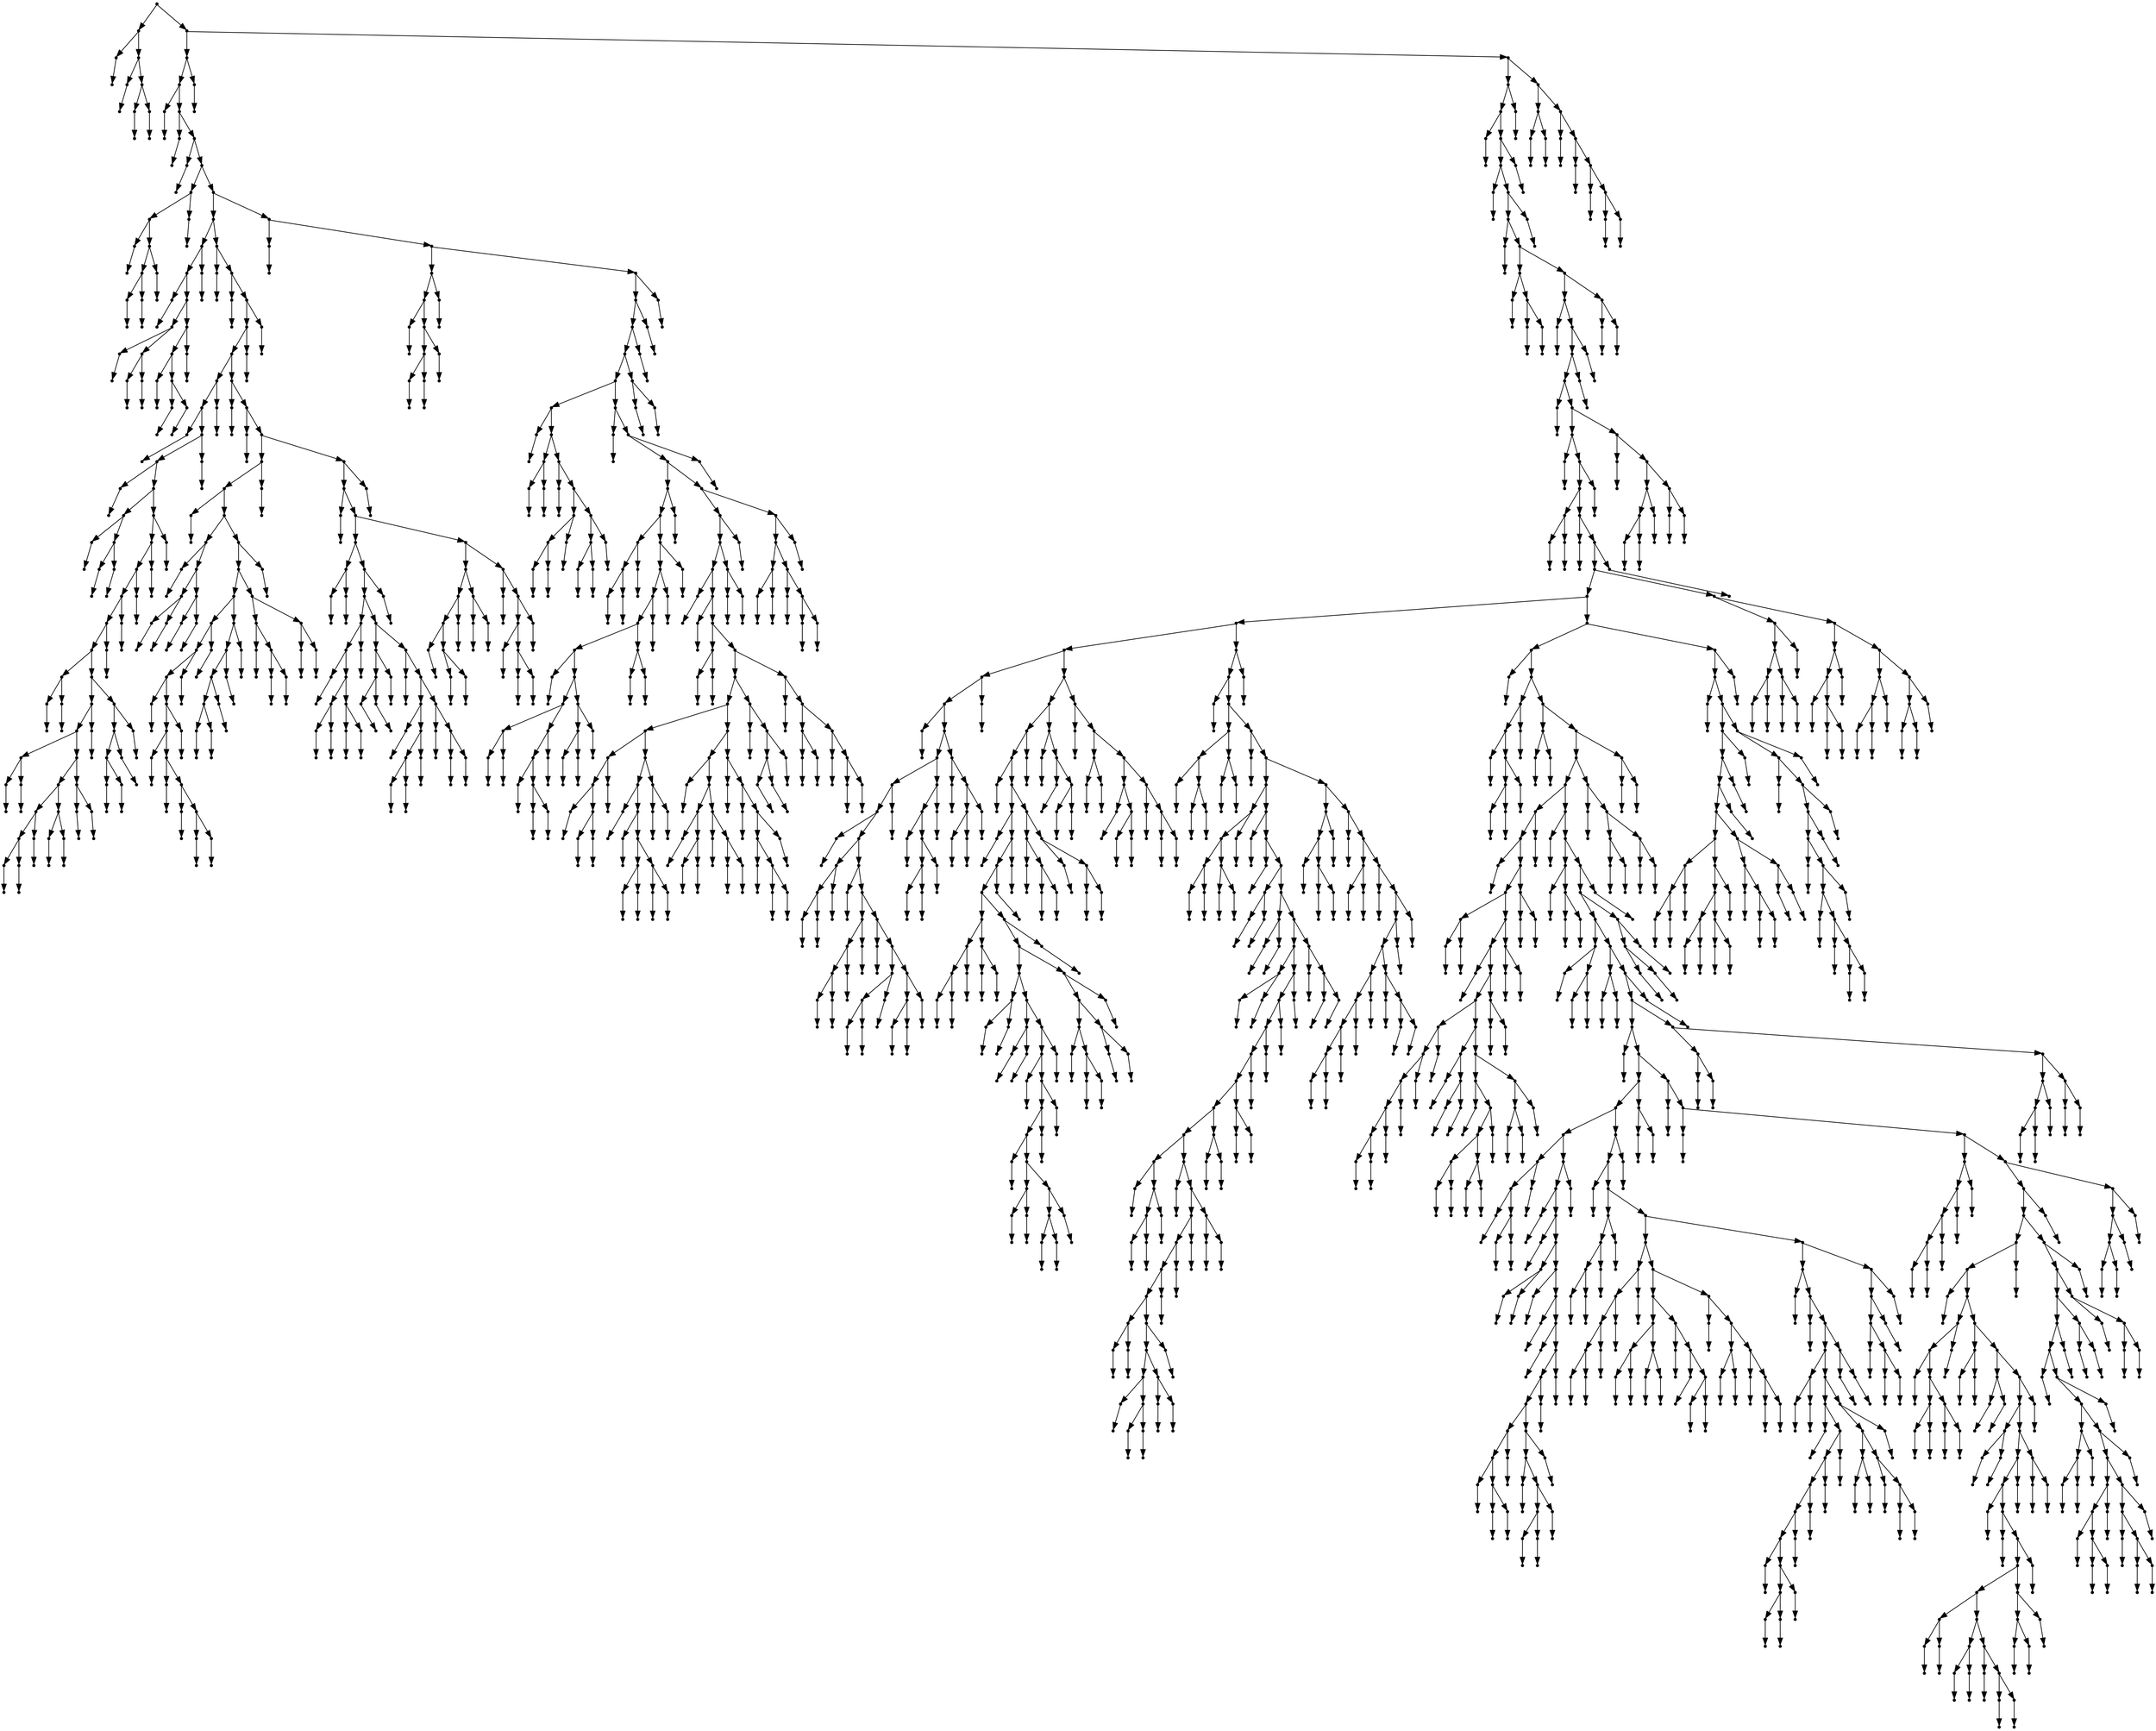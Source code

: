 digraph {
  1903 [shape=point];
  10 [shape=point];
  1 [shape=point];
  0 [shape=point];
  9 [shape=point];
  3 [shape=point];
  2 [shape=point];
  8 [shape=point];
  5 [shape=point];
  4 [shape=point];
  7 [shape=point];
  6 [shape=point];
  1902 [shape=point];
  615 [shape=point];
  612 [shape=point];
  12 [shape=point];
  11 [shape=point];
  611 [shape=point];
  14 [shape=point];
  13 [shape=point];
  610 [shape=point];
  16 [shape=point];
  15 [shape=point];
  609 [shape=point];
  30 [shape=point];
  27 [shape=point];
  18 [shape=point];
  17 [shape=point];
  26 [shape=point];
  23 [shape=point];
  20 [shape=point];
  19 [shape=point];
  22 [shape=point];
  21 [shape=point];
  25 [shape=point];
  24 [shape=point];
  29 [shape=point];
  28 [shape=point];
  608 [shape=point];
  338 [shape=point];
  56 [shape=point];
  53 [shape=point];
  32 [shape=point];
  31 [shape=point];
  52 [shape=point];
  40 [shape=point];
  34 [shape=point];
  33 [shape=point];
  39 [shape=point];
  36 [shape=point];
  35 [shape=point];
  38 [shape=point];
  37 [shape=point];
  51 [shape=point];
  48 [shape=point];
  42 [shape=point];
  41 [shape=point];
  47 [shape=point];
  44 [shape=point];
  43 [shape=point];
  46 [shape=point];
  45 [shape=point];
  50 [shape=point];
  49 [shape=point];
  55 [shape=point];
  54 [shape=point];
  337 [shape=point];
  58 [shape=point];
  57 [shape=point];
  336 [shape=point];
  60 [shape=point];
  59 [shape=point];
  335 [shape=point];
  332 [shape=point];
  329 [shape=point];
  143 [shape=point];
  140 [shape=point];
  62 [shape=point];
  61 [shape=point];
  139 [shape=point];
  136 [shape=point];
  64 [shape=point];
  63 [shape=point];
  135 [shape=point];
  72 [shape=point];
  66 [shape=point];
  65 [shape=point];
  71 [shape=point];
  68 [shape=point];
  67 [shape=point];
  70 [shape=point];
  69 [shape=point];
  134 [shape=point];
  131 [shape=point];
  128 [shape=point];
  125 [shape=point];
  122 [shape=point];
  119 [shape=point];
  77 [shape=point];
  74 [shape=point];
  73 [shape=point];
  76 [shape=point];
  75 [shape=point];
  118 [shape=point];
  106 [shape=point];
  103 [shape=point];
  82 [shape=point];
  79 [shape=point];
  78 [shape=point];
  81 [shape=point];
  80 [shape=point];
  102 [shape=point];
  96 [shape=point];
  90 [shape=point];
  87 [shape=point];
  84 [shape=point];
  83 [shape=point];
  86 [shape=point];
  85 [shape=point];
  89 [shape=point];
  88 [shape=point];
  95 [shape=point];
  92 [shape=point];
  91 [shape=point];
  94 [shape=point];
  93 [shape=point];
  101 [shape=point];
  98 [shape=point];
  97 [shape=point];
  100 [shape=point];
  99 [shape=point];
  105 [shape=point];
  104 [shape=point];
  117 [shape=point];
  114 [shape=point];
  111 [shape=point];
  108 [shape=point];
  107 [shape=point];
  110 [shape=point];
  109 [shape=point];
  113 [shape=point];
  112 [shape=point];
  116 [shape=point];
  115 [shape=point];
  121 [shape=point];
  120 [shape=point];
  124 [shape=point];
  123 [shape=point];
  127 [shape=point];
  126 [shape=point];
  130 [shape=point];
  129 [shape=point];
  133 [shape=point];
  132 [shape=point];
  138 [shape=point];
  137 [shape=point];
  142 [shape=point];
  141 [shape=point];
  328 [shape=point];
  145 [shape=point];
  144 [shape=point];
  327 [shape=point];
  147 [shape=point];
  146 [shape=point];
  326 [shape=point];
  227 [shape=point];
  224 [shape=point];
  149 [shape=point];
  148 [shape=point];
  223 [shape=point];
  163 [shape=point];
  151 [shape=point];
  150 [shape=point];
  162 [shape=point];
  156 [shape=point];
  153 [shape=point];
  152 [shape=point];
  155 [shape=point];
  154 [shape=point];
  161 [shape=point];
  158 [shape=point];
  157 [shape=point];
  160 [shape=point];
  159 [shape=point];
  222 [shape=point];
  219 [shape=point];
  204 [shape=point];
  189 [shape=point];
  186 [shape=point];
  183 [shape=point];
  165 [shape=point];
  164 [shape=point];
  182 [shape=point];
  179 [shape=point];
  167 [shape=point];
  166 [shape=point];
  178 [shape=point];
  169 [shape=point];
  168 [shape=point];
  177 [shape=point];
  171 [shape=point];
  170 [shape=point];
  176 [shape=point];
  173 [shape=point];
  172 [shape=point];
  175 [shape=point];
  174 [shape=point];
  181 [shape=point];
  180 [shape=point];
  185 [shape=point];
  184 [shape=point];
  188 [shape=point];
  187 [shape=point];
  203 [shape=point];
  200 [shape=point];
  197 [shape=point];
  194 [shape=point];
  191 [shape=point];
  190 [shape=point];
  193 [shape=point];
  192 [shape=point];
  196 [shape=point];
  195 [shape=point];
  199 [shape=point];
  198 [shape=point];
  202 [shape=point];
  201 [shape=point];
  218 [shape=point];
  212 [shape=point];
  206 [shape=point];
  205 [shape=point];
  211 [shape=point];
  208 [shape=point];
  207 [shape=point];
  210 [shape=point];
  209 [shape=point];
  217 [shape=point];
  214 [shape=point];
  213 [shape=point];
  216 [shape=point];
  215 [shape=point];
  221 [shape=point];
  220 [shape=point];
  226 [shape=point];
  225 [shape=point];
  325 [shape=point];
  322 [shape=point];
  229 [shape=point];
  228 [shape=point];
  321 [shape=point];
  288 [shape=point];
  234 [shape=point];
  231 [shape=point];
  230 [shape=point];
  233 [shape=point];
  232 [shape=point];
  287 [shape=point];
  284 [shape=point];
  251 [shape=point];
  248 [shape=point];
  236 [shape=point];
  235 [shape=point];
  247 [shape=point];
  241 [shape=point];
  238 [shape=point];
  237 [shape=point];
  240 [shape=point];
  239 [shape=point];
  246 [shape=point];
  243 [shape=point];
  242 [shape=point];
  245 [shape=point];
  244 [shape=point];
  250 [shape=point];
  249 [shape=point];
  283 [shape=point];
  259 [shape=point];
  256 [shape=point];
  253 [shape=point];
  252 [shape=point];
  255 [shape=point];
  254 [shape=point];
  258 [shape=point];
  257 [shape=point];
  282 [shape=point];
  261 [shape=point];
  260 [shape=point];
  281 [shape=point];
  272 [shape=point];
  263 [shape=point];
  262 [shape=point];
  271 [shape=point];
  268 [shape=point];
  265 [shape=point];
  264 [shape=point];
  267 [shape=point];
  266 [shape=point];
  270 [shape=point];
  269 [shape=point];
  280 [shape=point];
  274 [shape=point];
  273 [shape=point];
  279 [shape=point];
  276 [shape=point];
  275 [shape=point];
  278 [shape=point];
  277 [shape=point];
  286 [shape=point];
  285 [shape=point];
  320 [shape=point];
  305 [shape=point];
  299 [shape=point];
  296 [shape=point];
  290 [shape=point];
  289 [shape=point];
  295 [shape=point];
  292 [shape=point];
  291 [shape=point];
  294 [shape=point];
  293 [shape=point];
  298 [shape=point];
  297 [shape=point];
  304 [shape=point];
  301 [shape=point];
  300 [shape=point];
  303 [shape=point];
  302 [shape=point];
  319 [shape=point];
  307 [shape=point];
  306 [shape=point];
  318 [shape=point];
  315 [shape=point];
  309 [shape=point];
  308 [shape=point];
  314 [shape=point];
  311 [shape=point];
  310 [shape=point];
  313 [shape=point];
  312 [shape=point];
  317 [shape=point];
  316 [shape=point];
  324 [shape=point];
  323 [shape=point];
  331 [shape=point];
  330 [shape=point];
  334 [shape=point];
  333 [shape=point];
  607 [shape=point];
  340 [shape=point];
  339 [shape=point];
  606 [shape=point];
  354 [shape=point];
  351 [shape=point];
  342 [shape=point];
  341 [shape=point];
  350 [shape=point];
  347 [shape=point];
  344 [shape=point];
  343 [shape=point];
  346 [shape=point];
  345 [shape=point];
  349 [shape=point];
  348 [shape=point];
  353 [shape=point];
  352 [shape=point];
  605 [shape=point];
  602 [shape=point];
  599 [shape=point];
  596 [shape=point];
  590 [shape=point];
  383 [shape=point];
  356 [shape=point];
  355 [shape=point];
  382 [shape=point];
  361 [shape=point];
  358 [shape=point];
  357 [shape=point];
  360 [shape=point];
  359 [shape=point];
  381 [shape=point];
  363 [shape=point];
  362 [shape=point];
  380 [shape=point];
  371 [shape=point];
  368 [shape=point];
  365 [shape=point];
  364 [shape=point];
  367 [shape=point];
  366 [shape=point];
  370 [shape=point];
  369 [shape=point];
  379 [shape=point];
  376 [shape=point];
  373 [shape=point];
  372 [shape=point];
  375 [shape=point];
  374 [shape=point];
  378 [shape=point];
  377 [shape=point];
  589 [shape=point];
  385 [shape=point];
  384 [shape=point];
  588 [shape=point];
  585 [shape=point];
  441 [shape=point];
  438 [shape=point];
  393 [shape=point];
  390 [shape=point];
  387 [shape=point];
  386 [shape=point];
  389 [shape=point];
  388 [shape=point];
  392 [shape=point];
  391 [shape=point];
  437 [shape=point];
  434 [shape=point];
  431 [shape=point];
  428 [shape=point];
  422 [shape=point];
  395 [shape=point];
  394 [shape=point];
  421 [shape=point];
  412 [shape=point];
  400 [shape=point];
  397 [shape=point];
  396 [shape=point];
  399 [shape=point];
  398 [shape=point];
  411 [shape=point];
  408 [shape=point];
  402 [shape=point];
  401 [shape=point];
  407 [shape=point];
  404 [shape=point];
  403 [shape=point];
  406 [shape=point];
  405 [shape=point];
  410 [shape=point];
  409 [shape=point];
  420 [shape=point];
  417 [shape=point];
  414 [shape=point];
  413 [shape=point];
  416 [shape=point];
  415 [shape=point];
  419 [shape=point];
  418 [shape=point];
  427 [shape=point];
  424 [shape=point];
  423 [shape=point];
  426 [shape=point];
  425 [shape=point];
  430 [shape=point];
  429 [shape=point];
  433 [shape=point];
  432 [shape=point];
  436 [shape=point];
  435 [shape=point];
  440 [shape=point];
  439 [shape=point];
  584 [shape=point];
  566 [shape=point];
  563 [shape=point];
  557 [shape=point];
  443 [shape=point];
  442 [shape=point];
  556 [shape=point];
  445 [shape=point];
  444 [shape=point];
  555 [shape=point];
  450 [shape=point];
  447 [shape=point];
  446 [shape=point];
  449 [shape=point];
  448 [shape=point];
  554 [shape=point];
  536 [shape=point];
  524 [shape=point];
  485 [shape=point];
  461 [shape=point];
  458 [shape=point];
  452 [shape=point];
  451 [shape=point];
  457 [shape=point];
  454 [shape=point];
  453 [shape=point];
  456 [shape=point];
  455 [shape=point];
  460 [shape=point];
  459 [shape=point];
  484 [shape=point];
  478 [shape=point];
  463 [shape=point];
  462 [shape=point];
  477 [shape=point];
  465 [shape=point];
  464 [shape=point];
  476 [shape=point];
  470 [shape=point];
  467 [shape=point];
  466 [shape=point];
  469 [shape=point];
  468 [shape=point];
  475 [shape=point];
  472 [shape=point];
  471 [shape=point];
  474 [shape=point];
  473 [shape=point];
  483 [shape=point];
  480 [shape=point];
  479 [shape=point];
  482 [shape=point];
  481 [shape=point];
  523 [shape=point];
  505 [shape=point];
  487 [shape=point];
  486 [shape=point];
  504 [shape=point];
  495 [shape=point];
  489 [shape=point];
  488 [shape=point];
  494 [shape=point];
  491 [shape=point];
  490 [shape=point];
  493 [shape=point];
  492 [shape=point];
  503 [shape=point];
  497 [shape=point];
  496 [shape=point];
  502 [shape=point];
  499 [shape=point];
  498 [shape=point];
  501 [shape=point];
  500 [shape=point];
  522 [shape=point];
  507 [shape=point];
  506 [shape=point];
  521 [shape=point];
  509 [shape=point];
  508 [shape=point];
  520 [shape=point];
  517 [shape=point];
  511 [shape=point];
  510 [shape=point];
  516 [shape=point];
  513 [shape=point];
  512 [shape=point];
  515 [shape=point];
  514 [shape=point];
  519 [shape=point];
  518 [shape=point];
  535 [shape=point];
  526 [shape=point];
  525 [shape=point];
  534 [shape=point];
  531 [shape=point];
  528 [shape=point];
  527 [shape=point];
  530 [shape=point];
  529 [shape=point];
  533 [shape=point];
  532 [shape=point];
  553 [shape=point];
  538 [shape=point];
  537 [shape=point];
  552 [shape=point];
  543 [shape=point];
  540 [shape=point];
  539 [shape=point];
  542 [shape=point];
  541 [shape=point];
  551 [shape=point];
  545 [shape=point];
  544 [shape=point];
  550 [shape=point];
  547 [shape=point];
  546 [shape=point];
  549 [shape=point];
  548 [shape=point];
  562 [shape=point];
  559 [shape=point];
  558 [shape=point];
  561 [shape=point];
  560 [shape=point];
  565 [shape=point];
  564 [shape=point];
  583 [shape=point];
  580 [shape=point];
  571 [shape=point];
  568 [shape=point];
  567 [shape=point];
  570 [shape=point];
  569 [shape=point];
  579 [shape=point];
  573 [shape=point];
  572 [shape=point];
  578 [shape=point];
  575 [shape=point];
  574 [shape=point];
  577 [shape=point];
  576 [shape=point];
  582 [shape=point];
  581 [shape=point];
  587 [shape=point];
  586 [shape=point];
  595 [shape=point];
  592 [shape=point];
  591 [shape=point];
  594 [shape=point];
  593 [shape=point];
  598 [shape=point];
  597 [shape=point];
  601 [shape=point];
  600 [shape=point];
  604 [shape=point];
  603 [shape=point];
  614 [shape=point];
  613 [shape=point];
  1901 [shape=point];
  1880 [shape=point];
  1877 [shape=point];
  617 [shape=point];
  616 [shape=point];
  1876 [shape=point];
  1873 [shape=point];
  619 [shape=point];
  618 [shape=point];
  1872 [shape=point];
  1869 [shape=point];
  621 [shape=point];
  620 [shape=point];
  1868 [shape=point];
  629 [shape=point];
  623 [shape=point];
  622 [shape=point];
  628 [shape=point];
  625 [shape=point];
  624 [shape=point];
  627 [shape=point];
  626 [shape=point];
  1867 [shape=point];
  1861 [shape=point];
  631 [shape=point];
  630 [shape=point];
  1860 [shape=point];
  1857 [shape=point];
  1854 [shape=point];
  633 [shape=point];
  632 [shape=point];
  1853 [shape=point];
  1835 [shape=point];
  635 [shape=point];
  634 [shape=point];
  1834 [shape=point];
  1831 [shape=point];
  640 [shape=point];
  637 [shape=point];
  636 [shape=point];
  639 [shape=point];
  638 [shape=point];
  1830 [shape=point];
  642 [shape=point];
  641 [shape=point];
  1829 [shape=point];
  1826 [shape=point];
  1781 [shape=point];
  1079 [shape=point];
  875 [shape=point];
  725 [shape=point];
  722 [shape=point];
  644 [shape=point];
  643 [shape=point];
  721 [shape=point];
  709 [shape=point];
  694 [shape=point];
  691 [shape=point];
  646 [shape=point];
  645 [shape=point];
  690 [shape=point];
  654 [shape=point];
  651 [shape=point];
  648 [shape=point];
  647 [shape=point];
  650 [shape=point];
  649 [shape=point];
  653 [shape=point];
  652 [shape=point];
  689 [shape=point];
  656 [shape=point];
  655 [shape=point];
  688 [shape=point];
  667 [shape=point];
  664 [shape=point];
  661 [shape=point];
  658 [shape=point];
  657 [shape=point];
  660 [shape=point];
  659 [shape=point];
  663 [shape=point];
  662 [shape=point];
  666 [shape=point];
  665 [shape=point];
  687 [shape=point];
  669 [shape=point];
  668 [shape=point];
  686 [shape=point];
  677 [shape=point];
  674 [shape=point];
  671 [shape=point];
  670 [shape=point];
  673 [shape=point];
  672 [shape=point];
  676 [shape=point];
  675 [shape=point];
  685 [shape=point];
  682 [shape=point];
  679 [shape=point];
  678 [shape=point];
  681 [shape=point];
  680 [shape=point];
  684 [shape=point];
  683 [shape=point];
  693 [shape=point];
  692 [shape=point];
  708 [shape=point];
  705 [shape=point];
  696 [shape=point];
  695 [shape=point];
  704 [shape=point];
  701 [shape=point];
  698 [shape=point];
  697 [shape=point];
  700 [shape=point];
  699 [shape=point];
  703 [shape=point];
  702 [shape=point];
  707 [shape=point];
  706 [shape=point];
  720 [shape=point];
  711 [shape=point];
  710 [shape=point];
  719 [shape=point];
  716 [shape=point];
  713 [shape=point];
  712 [shape=point];
  715 [shape=point];
  714 [shape=point];
  718 [shape=point];
  717 [shape=point];
  724 [shape=point];
  723 [shape=point];
  874 [shape=point];
  847 [shape=point];
  835 [shape=point];
  832 [shape=point];
  727 [shape=point];
  726 [shape=point];
  831 [shape=point];
  813 [shape=point];
  729 [shape=point];
  728 [shape=point];
  812 [shape=point];
  809 [shape=point];
  806 [shape=point];
  743 [shape=point];
  737 [shape=point];
  734 [shape=point];
  731 [shape=point];
  730 [shape=point];
  733 [shape=point];
  732 [shape=point];
  736 [shape=point];
  735 [shape=point];
  742 [shape=point];
  739 [shape=point];
  738 [shape=point];
  741 [shape=point];
  740 [shape=point];
  805 [shape=point];
  802 [shape=point];
  784 [shape=point];
  748 [shape=point];
  745 [shape=point];
  744 [shape=point];
  747 [shape=point];
  746 [shape=point];
  783 [shape=point];
  753 [shape=point];
  750 [shape=point];
  749 [shape=point];
  752 [shape=point];
  751 [shape=point];
  782 [shape=point];
  779 [shape=point];
  755 [shape=point];
  754 [shape=point];
  778 [shape=point];
  775 [shape=point];
  772 [shape=point];
  757 [shape=point];
  756 [shape=point];
  771 [shape=point];
  762 [shape=point];
  759 [shape=point];
  758 [shape=point];
  761 [shape=point];
  760 [shape=point];
  770 [shape=point];
  767 [shape=point];
  764 [shape=point];
  763 [shape=point];
  766 [shape=point];
  765 [shape=point];
  769 [shape=point];
  768 [shape=point];
  774 [shape=point];
  773 [shape=point];
  777 [shape=point];
  776 [shape=point];
  781 [shape=point];
  780 [shape=point];
  801 [shape=point];
  798 [shape=point];
  792 [shape=point];
  786 [shape=point];
  785 [shape=point];
  791 [shape=point];
  788 [shape=point];
  787 [shape=point];
  790 [shape=point];
  789 [shape=point];
  797 [shape=point];
  794 [shape=point];
  793 [shape=point];
  796 [shape=point];
  795 [shape=point];
  800 [shape=point];
  799 [shape=point];
  804 [shape=point];
  803 [shape=point];
  808 [shape=point];
  807 [shape=point];
  811 [shape=point];
  810 [shape=point];
  830 [shape=point];
  821 [shape=point];
  815 [shape=point];
  814 [shape=point];
  820 [shape=point];
  817 [shape=point];
  816 [shape=point];
  819 [shape=point];
  818 [shape=point];
  829 [shape=point];
  823 [shape=point];
  822 [shape=point];
  828 [shape=point];
  825 [shape=point];
  824 [shape=point];
  827 [shape=point];
  826 [shape=point];
  834 [shape=point];
  833 [shape=point];
  846 [shape=point];
  837 [shape=point];
  836 [shape=point];
  845 [shape=point];
  839 [shape=point];
  838 [shape=point];
  844 [shape=point];
  841 [shape=point];
  840 [shape=point];
  843 [shape=point];
  842 [shape=point];
  873 [shape=point];
  849 [shape=point];
  848 [shape=point];
  872 [shape=point];
  854 [shape=point];
  851 [shape=point];
  850 [shape=point];
  853 [shape=point];
  852 [shape=point];
  871 [shape=point];
  862 [shape=point];
  856 [shape=point];
  855 [shape=point];
  861 [shape=point];
  858 [shape=point];
  857 [shape=point];
  860 [shape=point];
  859 [shape=point];
  870 [shape=point];
  864 [shape=point];
  863 [shape=point];
  869 [shape=point];
  866 [shape=point];
  865 [shape=point];
  868 [shape=point];
  867 [shape=point];
  1078 [shape=point];
  1075 [shape=point];
  877 [shape=point];
  876 [shape=point];
  1074 [shape=point];
  891 [shape=point];
  885 [shape=point];
  879 [shape=point];
  878 [shape=point];
  884 [shape=point];
  881 [shape=point];
  880 [shape=point];
  883 [shape=point];
  882 [shape=point];
  890 [shape=point];
  887 [shape=point];
  886 [shape=point];
  889 [shape=point];
  888 [shape=point];
  1073 [shape=point];
  893 [shape=point];
  892 [shape=point];
  1072 [shape=point];
  1018 [shape=point];
  907 [shape=point];
  904 [shape=point];
  898 [shape=point];
  895 [shape=point];
  894 [shape=point];
  897 [shape=point];
  896 [shape=point];
  903 [shape=point];
  900 [shape=point];
  899 [shape=point];
  902 [shape=point];
  901 [shape=point];
  906 [shape=point];
  905 [shape=point];
  1017 [shape=point];
  909 [shape=point];
  908 [shape=point];
  1016 [shape=point];
  911 [shape=point];
  910 [shape=point];
  1015 [shape=point];
  916 [shape=point];
  913 [shape=point];
  912 [shape=point];
  915 [shape=point];
  914 [shape=point];
  1014 [shape=point];
  921 [shape=point];
  918 [shape=point];
  917 [shape=point];
  920 [shape=point];
  919 [shape=point];
  1013 [shape=point];
  1004 [shape=point];
  926 [shape=point];
  923 [shape=point];
  922 [shape=point];
  925 [shape=point];
  924 [shape=point];
  1003 [shape=point];
  1000 [shape=point];
  997 [shape=point];
  994 [shape=point];
  991 [shape=point];
  985 [shape=point];
  979 [shape=point];
  937 [shape=point];
  928 [shape=point];
  927 [shape=point];
  936 [shape=point];
  933 [shape=point];
  930 [shape=point];
  929 [shape=point];
  932 [shape=point];
  931 [shape=point];
  935 [shape=point];
  934 [shape=point];
  978 [shape=point];
  939 [shape=point];
  938 [shape=point];
  977 [shape=point];
  971 [shape=point];
  968 [shape=point];
  965 [shape=point];
  962 [shape=point];
  944 [shape=point];
  941 [shape=point];
  940 [shape=point];
  943 [shape=point];
  942 [shape=point];
  961 [shape=point];
  958 [shape=point];
  952 [shape=point];
  946 [shape=point];
  945 [shape=point];
  951 [shape=point];
  948 [shape=point];
  947 [shape=point];
  950 [shape=point];
  949 [shape=point];
  957 [shape=point];
  954 [shape=point];
  953 [shape=point];
  956 [shape=point];
  955 [shape=point];
  960 [shape=point];
  959 [shape=point];
  964 [shape=point];
  963 [shape=point];
  967 [shape=point];
  966 [shape=point];
  970 [shape=point];
  969 [shape=point];
  976 [shape=point];
  973 [shape=point];
  972 [shape=point];
  975 [shape=point];
  974 [shape=point];
  984 [shape=point];
  981 [shape=point];
  980 [shape=point];
  983 [shape=point];
  982 [shape=point];
  990 [shape=point];
  987 [shape=point];
  986 [shape=point];
  989 [shape=point];
  988 [shape=point];
  993 [shape=point];
  992 [shape=point];
  996 [shape=point];
  995 [shape=point];
  999 [shape=point];
  998 [shape=point];
  1002 [shape=point];
  1001 [shape=point];
  1012 [shape=point];
  1006 [shape=point];
  1005 [shape=point];
  1011 [shape=point];
  1008 [shape=point];
  1007 [shape=point];
  1010 [shape=point];
  1009 [shape=point];
  1071 [shape=point];
  1029 [shape=point];
  1026 [shape=point];
  1020 [shape=point];
  1019 [shape=point];
  1025 [shape=point];
  1022 [shape=point];
  1021 [shape=point];
  1024 [shape=point];
  1023 [shape=point];
  1028 [shape=point];
  1027 [shape=point];
  1070 [shape=point];
  1031 [shape=point];
  1030 [shape=point];
  1069 [shape=point];
  1036 [shape=point];
  1033 [shape=point];
  1032 [shape=point];
  1035 [shape=point];
  1034 [shape=point];
  1068 [shape=point];
  1038 [shape=point];
  1037 [shape=point];
  1067 [shape=point];
  1064 [shape=point];
  1061 [shape=point];
  1052 [shape=point];
  1049 [shape=point];
  1046 [shape=point];
  1043 [shape=point];
  1040 [shape=point];
  1039 [shape=point];
  1042 [shape=point];
  1041 [shape=point];
  1045 [shape=point];
  1044 [shape=point];
  1048 [shape=point];
  1047 [shape=point];
  1051 [shape=point];
  1050 [shape=point];
  1060 [shape=point];
  1054 [shape=point];
  1053 [shape=point];
  1059 [shape=point];
  1056 [shape=point];
  1055 [shape=point];
  1058 [shape=point];
  1057 [shape=point];
  1063 [shape=point];
  1062 [shape=point];
  1066 [shape=point];
  1065 [shape=point];
  1077 [shape=point];
  1076 [shape=point];
  1780 [shape=point];
  1696 [shape=point];
  1081 [shape=point];
  1080 [shape=point];
  1695 [shape=point];
  1095 [shape=point];
  1092 [shape=point];
  1083 [shape=point];
  1082 [shape=point];
  1091 [shape=point];
  1088 [shape=point];
  1085 [shape=point];
  1084 [shape=point];
  1087 [shape=point];
  1086 [shape=point];
  1090 [shape=point];
  1089 [shape=point];
  1094 [shape=point];
  1093 [shape=point];
  1694 [shape=point];
  1100 [shape=point];
  1097 [shape=point];
  1096 [shape=point];
  1099 [shape=point];
  1098 [shape=point];
  1693 [shape=point];
  1687 [shape=point];
  1672 [shape=point];
  1186 [shape=point];
  1183 [shape=point];
  1102 [shape=point];
  1101 [shape=point];
  1182 [shape=point];
  1176 [shape=point];
  1107 [shape=point];
  1104 [shape=point];
  1103 [shape=point];
  1106 [shape=point];
  1105 [shape=point];
  1175 [shape=point];
  1169 [shape=point];
  1109 [shape=point];
  1108 [shape=point];
  1168 [shape=point];
  1162 [shape=point];
  1126 [shape=point];
  1123 [shape=point];
  1120 [shape=point];
  1117 [shape=point];
  1114 [shape=point];
  1111 [shape=point];
  1110 [shape=point];
  1113 [shape=point];
  1112 [shape=point];
  1116 [shape=point];
  1115 [shape=point];
  1119 [shape=point];
  1118 [shape=point];
  1122 [shape=point];
  1121 [shape=point];
  1125 [shape=point];
  1124 [shape=point];
  1161 [shape=point];
  1134 [shape=point];
  1128 [shape=point];
  1127 [shape=point];
  1133 [shape=point];
  1130 [shape=point];
  1129 [shape=point];
  1132 [shape=point];
  1131 [shape=point];
  1160 [shape=point];
  1151 [shape=point];
  1136 [shape=point];
  1135 [shape=point];
  1150 [shape=point];
  1147 [shape=point];
  1141 [shape=point];
  1138 [shape=point];
  1137 [shape=point];
  1140 [shape=point];
  1139 [shape=point];
  1146 [shape=point];
  1143 [shape=point];
  1142 [shape=point];
  1145 [shape=point];
  1144 [shape=point];
  1149 [shape=point];
  1148 [shape=point];
  1159 [shape=point];
  1156 [shape=point];
  1153 [shape=point];
  1152 [shape=point];
  1155 [shape=point];
  1154 [shape=point];
  1158 [shape=point];
  1157 [shape=point];
  1167 [shape=point];
  1164 [shape=point];
  1163 [shape=point];
  1166 [shape=point];
  1165 [shape=point];
  1174 [shape=point];
  1171 [shape=point];
  1170 [shape=point];
  1173 [shape=point];
  1172 [shape=point];
  1181 [shape=point];
  1178 [shape=point];
  1177 [shape=point];
  1180 [shape=point];
  1179 [shape=point];
  1185 [shape=point];
  1184 [shape=point];
  1671 [shape=point];
  1188 [shape=point];
  1187 [shape=point];
  1670 [shape=point];
  1196 [shape=point];
  1190 [shape=point];
  1189 [shape=point];
  1195 [shape=point];
  1192 [shape=point];
  1191 [shape=point];
  1194 [shape=point];
  1193 [shape=point];
  1669 [shape=point];
  1666 [shape=point];
  1657 [shape=point];
  1204 [shape=point];
  1198 [shape=point];
  1197 [shape=point];
  1203 [shape=point];
  1200 [shape=point];
  1199 [shape=point];
  1202 [shape=point];
  1201 [shape=point];
  1656 [shape=point];
  1209 [shape=point];
  1206 [shape=point];
  1205 [shape=point];
  1208 [shape=point];
  1207 [shape=point];
  1655 [shape=point];
  1652 [shape=point];
  1631 [shape=point];
  1211 [shape=point];
  1210 [shape=point];
  1630 [shape=point];
  1438 [shape=point];
  1432 [shape=point];
  1279 [shape=point];
  1222 [shape=point];
  1219 [shape=point];
  1213 [shape=point];
  1212 [shape=point];
  1218 [shape=point];
  1215 [shape=point];
  1214 [shape=point];
  1217 [shape=point];
  1216 [shape=point];
  1221 [shape=point];
  1220 [shape=point];
  1278 [shape=point];
  1275 [shape=point];
  1224 [shape=point];
  1223 [shape=point];
  1274 [shape=point];
  1226 [shape=point];
  1225 [shape=point];
  1273 [shape=point];
  1231 [shape=point];
  1228 [shape=point];
  1227 [shape=point];
  1230 [shape=point];
  1229 [shape=point];
  1272 [shape=point];
  1233 [shape=point];
  1232 [shape=point];
  1271 [shape=point];
  1235 [shape=point];
  1234 [shape=point];
  1270 [shape=point];
  1237 [shape=point];
  1236 [shape=point];
  1269 [shape=point];
  1266 [shape=point];
  1263 [shape=point];
  1248 [shape=point];
  1245 [shape=point];
  1239 [shape=point];
  1238 [shape=point];
  1244 [shape=point];
  1241 [shape=point];
  1240 [shape=point];
  1243 [shape=point];
  1242 [shape=point];
  1247 [shape=point];
  1246 [shape=point];
  1262 [shape=point];
  1259 [shape=point];
  1250 [shape=point];
  1249 [shape=point];
  1258 [shape=point];
  1255 [shape=point];
  1252 [shape=point];
  1251 [shape=point];
  1254 [shape=point];
  1253 [shape=point];
  1257 [shape=point];
  1256 [shape=point];
  1261 [shape=point];
  1260 [shape=point];
  1265 [shape=point];
  1264 [shape=point];
  1268 [shape=point];
  1267 [shape=point];
  1277 [shape=point];
  1276 [shape=point];
  1431 [shape=point];
  1428 [shape=point];
  1281 [shape=point];
  1280 [shape=point];
  1427 [shape=point];
  1292 [shape=point];
  1289 [shape=point];
  1286 [shape=point];
  1283 [shape=point];
  1282 [shape=point];
  1285 [shape=point];
  1284 [shape=point];
  1288 [shape=point];
  1287 [shape=point];
  1291 [shape=point];
  1290 [shape=point];
  1426 [shape=point];
  1348 [shape=point];
  1306 [shape=point];
  1303 [shape=point];
  1300 [shape=point];
  1297 [shape=point];
  1294 [shape=point];
  1293 [shape=point];
  1296 [shape=point];
  1295 [shape=point];
  1299 [shape=point];
  1298 [shape=point];
  1302 [shape=point];
  1301 [shape=point];
  1305 [shape=point];
  1304 [shape=point];
  1347 [shape=point];
  1329 [shape=point];
  1317 [shape=point];
  1311 [shape=point];
  1308 [shape=point];
  1307 [shape=point];
  1310 [shape=point];
  1309 [shape=point];
  1316 [shape=point];
  1313 [shape=point];
  1312 [shape=point];
  1315 [shape=point];
  1314 [shape=point];
  1328 [shape=point];
  1319 [shape=point];
  1318 [shape=point];
  1327 [shape=point];
  1321 [shape=point];
  1320 [shape=point];
  1326 [shape=point];
  1323 [shape=point];
  1322 [shape=point];
  1325 [shape=point];
  1324 [shape=point];
  1346 [shape=point];
  1331 [shape=point];
  1330 [shape=point];
  1345 [shape=point];
  1336 [shape=point];
  1333 [shape=point];
  1332 [shape=point];
  1335 [shape=point];
  1334 [shape=point];
  1344 [shape=point];
  1338 [shape=point];
  1337 [shape=point];
  1343 [shape=point];
  1340 [shape=point];
  1339 [shape=point];
  1342 [shape=point];
  1341 [shape=point];
  1425 [shape=point];
  1410 [shape=point];
  1350 [shape=point];
  1349 [shape=point];
  1409 [shape=point];
  1352 [shape=point];
  1351 [shape=point];
  1408 [shape=point];
  1402 [shape=point];
  1357 [shape=point];
  1354 [shape=point];
  1353 [shape=point];
  1356 [shape=point];
  1355 [shape=point];
  1401 [shape=point];
  1383 [shape=point];
  1359 [shape=point];
  1358 [shape=point];
  1382 [shape=point];
  1379 [shape=point];
  1376 [shape=point];
  1373 [shape=point];
  1370 [shape=point];
  1361 [shape=point];
  1360 [shape=point];
  1369 [shape=point];
  1366 [shape=point];
  1363 [shape=point];
  1362 [shape=point];
  1365 [shape=point];
  1364 [shape=point];
  1368 [shape=point];
  1367 [shape=point];
  1372 [shape=point];
  1371 [shape=point];
  1375 [shape=point];
  1374 [shape=point];
  1378 [shape=point];
  1377 [shape=point];
  1381 [shape=point];
  1380 [shape=point];
  1400 [shape=point];
  1397 [shape=point];
  1388 [shape=point];
  1385 [shape=point];
  1384 [shape=point];
  1387 [shape=point];
  1386 [shape=point];
  1396 [shape=point];
  1390 [shape=point];
  1389 [shape=point];
  1395 [shape=point];
  1392 [shape=point];
  1391 [shape=point];
  1394 [shape=point];
  1393 [shape=point];
  1399 [shape=point];
  1398 [shape=point];
  1407 [shape=point];
  1404 [shape=point];
  1403 [shape=point];
  1406 [shape=point];
  1405 [shape=point];
  1424 [shape=point];
  1421 [shape=point];
  1418 [shape=point];
  1412 [shape=point];
  1411 [shape=point];
  1417 [shape=point];
  1414 [shape=point];
  1413 [shape=point];
  1416 [shape=point];
  1415 [shape=point];
  1420 [shape=point];
  1419 [shape=point];
  1423 [shape=point];
  1422 [shape=point];
  1430 [shape=point];
  1429 [shape=point];
  1437 [shape=point];
  1434 [shape=point];
  1433 [shape=point];
  1436 [shape=point];
  1435 [shape=point];
  1629 [shape=point];
  1440 [shape=point];
  1439 [shape=point];
  1628 [shape=point];
  1442 [shape=point];
  1441 [shape=point];
  1627 [shape=point];
  1456 [shape=point];
  1453 [shape=point];
  1450 [shape=point];
  1447 [shape=point];
  1444 [shape=point];
  1443 [shape=point];
  1446 [shape=point];
  1445 [shape=point];
  1449 [shape=point];
  1448 [shape=point];
  1452 [shape=point];
  1451 [shape=point];
  1455 [shape=point];
  1454 [shape=point];
  1626 [shape=point];
  1614 [shape=point];
  1611 [shape=point];
  1548 [shape=point];
  1545 [shape=point];
  1458 [shape=point];
  1457 [shape=point];
  1544 [shape=point];
  1475 [shape=point];
  1472 [shape=point];
  1460 [shape=point];
  1459 [shape=point];
  1471 [shape=point];
  1465 [shape=point];
  1462 [shape=point];
  1461 [shape=point];
  1464 [shape=point];
  1463 [shape=point];
  1470 [shape=point];
  1467 [shape=point];
  1466 [shape=point];
  1469 [shape=point];
  1468 [shape=point];
  1474 [shape=point];
  1473 [shape=point];
  1543 [shape=point];
  1480 [shape=point];
  1477 [shape=point];
  1476 [shape=point];
  1479 [shape=point];
  1478 [shape=point];
  1542 [shape=point];
  1485 [shape=point];
  1482 [shape=point];
  1481 [shape=point];
  1484 [shape=point];
  1483 [shape=point];
  1541 [shape=point];
  1538 [shape=point];
  1490 [shape=point];
  1487 [shape=point];
  1486 [shape=point];
  1489 [shape=point];
  1488 [shape=point];
  1537 [shape=point];
  1531 [shape=point];
  1528 [shape=point];
  1492 [shape=point];
  1491 [shape=point];
  1527 [shape=point];
  1494 [shape=point];
  1493 [shape=point];
  1526 [shape=point];
  1523 [shape=point];
  1514 [shape=point];
  1499 [shape=point];
  1496 [shape=point];
  1495 [shape=point];
  1498 [shape=point];
  1497 [shape=point];
  1513 [shape=point];
  1504 [shape=point];
  1501 [shape=point];
  1500 [shape=point];
  1503 [shape=point];
  1502 [shape=point];
  1512 [shape=point];
  1506 [shape=point];
  1505 [shape=point];
  1511 [shape=point];
  1508 [shape=point];
  1507 [shape=point];
  1510 [shape=point];
  1509 [shape=point];
  1522 [shape=point];
  1519 [shape=point];
  1516 [shape=point];
  1515 [shape=point];
  1518 [shape=point];
  1517 [shape=point];
  1521 [shape=point];
  1520 [shape=point];
  1525 [shape=point];
  1524 [shape=point];
  1530 [shape=point];
  1529 [shape=point];
  1536 [shape=point];
  1533 [shape=point];
  1532 [shape=point];
  1535 [shape=point];
  1534 [shape=point];
  1540 [shape=point];
  1539 [shape=point];
  1547 [shape=point];
  1546 [shape=point];
  1610 [shape=point];
  1607 [shape=point];
  1598 [shape=point];
  1592 [shape=point];
  1589 [shape=point];
  1550 [shape=point];
  1549 [shape=point];
  1588 [shape=point];
  1585 [shape=point];
  1558 [shape=point];
  1555 [shape=point];
  1552 [shape=point];
  1551 [shape=point];
  1554 [shape=point];
  1553 [shape=point];
  1557 [shape=point];
  1556 [shape=point];
  1584 [shape=point];
  1581 [shape=point];
  1569 [shape=point];
  1566 [shape=point];
  1560 [shape=point];
  1559 [shape=point];
  1565 [shape=point];
  1562 [shape=point];
  1561 [shape=point];
  1564 [shape=point];
  1563 [shape=point];
  1568 [shape=point];
  1567 [shape=point];
  1580 [shape=point];
  1577 [shape=point];
  1571 [shape=point];
  1570 [shape=point];
  1576 [shape=point];
  1573 [shape=point];
  1572 [shape=point];
  1575 [shape=point];
  1574 [shape=point];
  1579 [shape=point];
  1578 [shape=point];
  1583 [shape=point];
  1582 [shape=point];
  1587 [shape=point];
  1586 [shape=point];
  1591 [shape=point];
  1590 [shape=point];
  1597 [shape=point];
  1594 [shape=point];
  1593 [shape=point];
  1596 [shape=point];
  1595 [shape=point];
  1606 [shape=point];
  1600 [shape=point];
  1599 [shape=point];
  1605 [shape=point];
  1602 [shape=point];
  1601 [shape=point];
  1604 [shape=point];
  1603 [shape=point];
  1609 [shape=point];
  1608 [shape=point];
  1613 [shape=point];
  1612 [shape=point];
  1625 [shape=point];
  1622 [shape=point];
  1619 [shape=point];
  1616 [shape=point];
  1615 [shape=point];
  1618 [shape=point];
  1617 [shape=point];
  1621 [shape=point];
  1620 [shape=point];
  1624 [shape=point];
  1623 [shape=point];
  1651 [shape=point];
  1636 [shape=point];
  1633 [shape=point];
  1632 [shape=point];
  1635 [shape=point];
  1634 [shape=point];
  1650 [shape=point];
  1644 [shape=point];
  1641 [shape=point];
  1638 [shape=point];
  1637 [shape=point];
  1640 [shape=point];
  1639 [shape=point];
  1643 [shape=point];
  1642 [shape=point];
  1649 [shape=point];
  1646 [shape=point];
  1645 [shape=point];
  1648 [shape=point];
  1647 [shape=point];
  1654 [shape=point];
  1653 [shape=point];
  1665 [shape=point];
  1662 [shape=point];
  1659 [shape=point];
  1658 [shape=point];
  1661 [shape=point];
  1660 [shape=point];
  1664 [shape=point];
  1663 [shape=point];
  1668 [shape=point];
  1667 [shape=point];
  1686 [shape=point];
  1674 [shape=point];
  1673 [shape=point];
  1685 [shape=point];
  1679 [shape=point];
  1676 [shape=point];
  1675 [shape=point];
  1678 [shape=point];
  1677 [shape=point];
  1684 [shape=point];
  1681 [shape=point];
  1680 [shape=point];
  1683 [shape=point];
  1682 [shape=point];
  1692 [shape=point];
  1689 [shape=point];
  1688 [shape=point];
  1691 [shape=point];
  1690 [shape=point];
  1779 [shape=point];
  1776 [shape=point];
  1698 [shape=point];
  1697 [shape=point];
  1775 [shape=point];
  1745 [shape=point];
  1742 [shape=point];
  1739 [shape=point];
  1736 [shape=point];
  1721 [shape=point];
  1706 [shape=point];
  1703 [shape=point];
  1700 [shape=point];
  1699 [shape=point];
  1702 [shape=point];
  1701 [shape=point];
  1705 [shape=point];
  1704 [shape=point];
  1720 [shape=point];
  1717 [shape=point];
  1711 [shape=point];
  1708 [shape=point];
  1707 [shape=point];
  1710 [shape=point];
  1709 [shape=point];
  1716 [shape=point];
  1713 [shape=point];
  1712 [shape=point];
  1715 [shape=point];
  1714 [shape=point];
  1719 [shape=point];
  1718 [shape=point];
  1735 [shape=point];
  1729 [shape=point];
  1723 [shape=point];
  1722 [shape=point];
  1728 [shape=point];
  1725 [shape=point];
  1724 [shape=point];
  1727 [shape=point];
  1726 [shape=point];
  1734 [shape=point];
  1731 [shape=point];
  1730 [shape=point];
  1733 [shape=point];
  1732 [shape=point];
  1738 [shape=point];
  1737 [shape=point];
  1741 [shape=point];
  1740 [shape=point];
  1744 [shape=point];
  1743 [shape=point];
  1774 [shape=point];
  1771 [shape=point];
  1747 [shape=point];
  1746 [shape=point];
  1770 [shape=point];
  1767 [shape=point];
  1764 [shape=point];
  1749 [shape=point];
  1748 [shape=point];
  1763 [shape=point];
  1760 [shape=point];
  1751 [shape=point];
  1750 [shape=point];
  1759 [shape=point];
  1753 [shape=point];
  1752 [shape=point];
  1758 [shape=point];
  1755 [shape=point];
  1754 [shape=point];
  1757 [shape=point];
  1756 [shape=point];
  1762 [shape=point];
  1761 [shape=point];
  1766 [shape=point];
  1765 [shape=point];
  1769 [shape=point];
  1768 [shape=point];
  1773 [shape=point];
  1772 [shape=point];
  1778 [shape=point];
  1777 [shape=point];
  1825 [shape=point];
  1795 [shape=point];
  1792 [shape=point];
  1786 [shape=point];
  1783 [shape=point];
  1782 [shape=point];
  1785 [shape=point];
  1784 [shape=point];
  1791 [shape=point];
  1788 [shape=point];
  1787 [shape=point];
  1790 [shape=point];
  1789 [shape=point];
  1794 [shape=point];
  1793 [shape=point];
  1824 [shape=point];
  1806 [shape=point];
  1803 [shape=point];
  1797 [shape=point];
  1796 [shape=point];
  1802 [shape=point];
  1799 [shape=point];
  1798 [shape=point];
  1801 [shape=point];
  1800 [shape=point];
  1805 [shape=point];
  1804 [shape=point];
  1823 [shape=point];
  1814 [shape=point];
  1811 [shape=point];
  1808 [shape=point];
  1807 [shape=point];
  1810 [shape=point];
  1809 [shape=point];
  1813 [shape=point];
  1812 [shape=point];
  1822 [shape=point];
  1819 [shape=point];
  1816 [shape=point];
  1815 [shape=point];
  1818 [shape=point];
  1817 [shape=point];
  1821 [shape=point];
  1820 [shape=point];
  1828 [shape=point];
  1827 [shape=point];
  1833 [shape=point];
  1832 [shape=point];
  1852 [shape=point];
  1837 [shape=point];
  1836 [shape=point];
  1851 [shape=point];
  1845 [shape=point];
  1842 [shape=point];
  1839 [shape=point];
  1838 [shape=point];
  1841 [shape=point];
  1840 [shape=point];
  1844 [shape=point];
  1843 [shape=point];
  1850 [shape=point];
  1847 [shape=point];
  1846 [shape=point];
  1849 [shape=point];
  1848 [shape=point];
  1856 [shape=point];
  1855 [shape=point];
  1859 [shape=point];
  1858 [shape=point];
  1866 [shape=point];
  1863 [shape=point];
  1862 [shape=point];
  1865 [shape=point];
  1864 [shape=point];
  1871 [shape=point];
  1870 [shape=point];
  1875 [shape=point];
  1874 [shape=point];
  1879 [shape=point];
  1878 [shape=point];
  1900 [shape=point];
  1885 [shape=point];
  1882 [shape=point];
  1881 [shape=point];
  1884 [shape=point];
  1883 [shape=point];
  1899 [shape=point];
  1887 [shape=point];
  1886 [shape=point];
  1898 [shape=point];
  1889 [shape=point];
  1888 [shape=point];
  1897 [shape=point];
  1891 [shape=point];
  1890 [shape=point];
  1896 [shape=point];
  1893 [shape=point];
  1892 [shape=point];
  1895 [shape=point];
  1894 [shape=point];
1903 -> 10;
10 -> 1;
1 -> 0;
10 -> 9;
9 -> 3;
3 -> 2;
9 -> 8;
8 -> 5;
5 -> 4;
8 -> 7;
7 -> 6;
1903 -> 1902;
1902 -> 615;
615 -> 612;
612 -> 12;
12 -> 11;
612 -> 611;
611 -> 14;
14 -> 13;
611 -> 610;
610 -> 16;
16 -> 15;
610 -> 609;
609 -> 30;
30 -> 27;
27 -> 18;
18 -> 17;
27 -> 26;
26 -> 23;
23 -> 20;
20 -> 19;
23 -> 22;
22 -> 21;
26 -> 25;
25 -> 24;
30 -> 29;
29 -> 28;
609 -> 608;
608 -> 338;
338 -> 56;
56 -> 53;
53 -> 32;
32 -> 31;
53 -> 52;
52 -> 40;
40 -> 34;
34 -> 33;
40 -> 39;
39 -> 36;
36 -> 35;
39 -> 38;
38 -> 37;
52 -> 51;
51 -> 48;
48 -> 42;
42 -> 41;
48 -> 47;
47 -> 44;
44 -> 43;
47 -> 46;
46 -> 45;
51 -> 50;
50 -> 49;
56 -> 55;
55 -> 54;
338 -> 337;
337 -> 58;
58 -> 57;
337 -> 336;
336 -> 60;
60 -> 59;
336 -> 335;
335 -> 332;
332 -> 329;
329 -> 143;
143 -> 140;
140 -> 62;
62 -> 61;
140 -> 139;
139 -> 136;
136 -> 64;
64 -> 63;
136 -> 135;
135 -> 72;
72 -> 66;
66 -> 65;
72 -> 71;
71 -> 68;
68 -> 67;
71 -> 70;
70 -> 69;
135 -> 134;
134 -> 131;
131 -> 128;
128 -> 125;
125 -> 122;
122 -> 119;
119 -> 77;
77 -> 74;
74 -> 73;
77 -> 76;
76 -> 75;
119 -> 118;
118 -> 106;
106 -> 103;
103 -> 82;
82 -> 79;
79 -> 78;
82 -> 81;
81 -> 80;
103 -> 102;
102 -> 96;
96 -> 90;
90 -> 87;
87 -> 84;
84 -> 83;
87 -> 86;
86 -> 85;
90 -> 89;
89 -> 88;
96 -> 95;
95 -> 92;
92 -> 91;
95 -> 94;
94 -> 93;
102 -> 101;
101 -> 98;
98 -> 97;
101 -> 100;
100 -> 99;
106 -> 105;
105 -> 104;
118 -> 117;
117 -> 114;
114 -> 111;
111 -> 108;
108 -> 107;
111 -> 110;
110 -> 109;
114 -> 113;
113 -> 112;
117 -> 116;
116 -> 115;
122 -> 121;
121 -> 120;
125 -> 124;
124 -> 123;
128 -> 127;
127 -> 126;
131 -> 130;
130 -> 129;
134 -> 133;
133 -> 132;
139 -> 138;
138 -> 137;
143 -> 142;
142 -> 141;
329 -> 328;
328 -> 145;
145 -> 144;
328 -> 327;
327 -> 147;
147 -> 146;
327 -> 326;
326 -> 227;
227 -> 224;
224 -> 149;
149 -> 148;
224 -> 223;
223 -> 163;
163 -> 151;
151 -> 150;
163 -> 162;
162 -> 156;
156 -> 153;
153 -> 152;
156 -> 155;
155 -> 154;
162 -> 161;
161 -> 158;
158 -> 157;
161 -> 160;
160 -> 159;
223 -> 222;
222 -> 219;
219 -> 204;
204 -> 189;
189 -> 186;
186 -> 183;
183 -> 165;
165 -> 164;
183 -> 182;
182 -> 179;
179 -> 167;
167 -> 166;
179 -> 178;
178 -> 169;
169 -> 168;
178 -> 177;
177 -> 171;
171 -> 170;
177 -> 176;
176 -> 173;
173 -> 172;
176 -> 175;
175 -> 174;
182 -> 181;
181 -> 180;
186 -> 185;
185 -> 184;
189 -> 188;
188 -> 187;
204 -> 203;
203 -> 200;
200 -> 197;
197 -> 194;
194 -> 191;
191 -> 190;
194 -> 193;
193 -> 192;
197 -> 196;
196 -> 195;
200 -> 199;
199 -> 198;
203 -> 202;
202 -> 201;
219 -> 218;
218 -> 212;
212 -> 206;
206 -> 205;
212 -> 211;
211 -> 208;
208 -> 207;
211 -> 210;
210 -> 209;
218 -> 217;
217 -> 214;
214 -> 213;
217 -> 216;
216 -> 215;
222 -> 221;
221 -> 220;
227 -> 226;
226 -> 225;
326 -> 325;
325 -> 322;
322 -> 229;
229 -> 228;
322 -> 321;
321 -> 288;
288 -> 234;
234 -> 231;
231 -> 230;
234 -> 233;
233 -> 232;
288 -> 287;
287 -> 284;
284 -> 251;
251 -> 248;
248 -> 236;
236 -> 235;
248 -> 247;
247 -> 241;
241 -> 238;
238 -> 237;
241 -> 240;
240 -> 239;
247 -> 246;
246 -> 243;
243 -> 242;
246 -> 245;
245 -> 244;
251 -> 250;
250 -> 249;
284 -> 283;
283 -> 259;
259 -> 256;
256 -> 253;
253 -> 252;
256 -> 255;
255 -> 254;
259 -> 258;
258 -> 257;
283 -> 282;
282 -> 261;
261 -> 260;
282 -> 281;
281 -> 272;
272 -> 263;
263 -> 262;
272 -> 271;
271 -> 268;
268 -> 265;
265 -> 264;
268 -> 267;
267 -> 266;
271 -> 270;
270 -> 269;
281 -> 280;
280 -> 274;
274 -> 273;
280 -> 279;
279 -> 276;
276 -> 275;
279 -> 278;
278 -> 277;
287 -> 286;
286 -> 285;
321 -> 320;
320 -> 305;
305 -> 299;
299 -> 296;
296 -> 290;
290 -> 289;
296 -> 295;
295 -> 292;
292 -> 291;
295 -> 294;
294 -> 293;
299 -> 298;
298 -> 297;
305 -> 304;
304 -> 301;
301 -> 300;
304 -> 303;
303 -> 302;
320 -> 319;
319 -> 307;
307 -> 306;
319 -> 318;
318 -> 315;
315 -> 309;
309 -> 308;
315 -> 314;
314 -> 311;
311 -> 310;
314 -> 313;
313 -> 312;
318 -> 317;
317 -> 316;
325 -> 324;
324 -> 323;
332 -> 331;
331 -> 330;
335 -> 334;
334 -> 333;
608 -> 607;
607 -> 340;
340 -> 339;
607 -> 606;
606 -> 354;
354 -> 351;
351 -> 342;
342 -> 341;
351 -> 350;
350 -> 347;
347 -> 344;
344 -> 343;
347 -> 346;
346 -> 345;
350 -> 349;
349 -> 348;
354 -> 353;
353 -> 352;
606 -> 605;
605 -> 602;
602 -> 599;
599 -> 596;
596 -> 590;
590 -> 383;
383 -> 356;
356 -> 355;
383 -> 382;
382 -> 361;
361 -> 358;
358 -> 357;
361 -> 360;
360 -> 359;
382 -> 381;
381 -> 363;
363 -> 362;
381 -> 380;
380 -> 371;
371 -> 368;
368 -> 365;
365 -> 364;
368 -> 367;
367 -> 366;
371 -> 370;
370 -> 369;
380 -> 379;
379 -> 376;
376 -> 373;
373 -> 372;
376 -> 375;
375 -> 374;
379 -> 378;
378 -> 377;
590 -> 589;
589 -> 385;
385 -> 384;
589 -> 588;
588 -> 585;
585 -> 441;
441 -> 438;
438 -> 393;
393 -> 390;
390 -> 387;
387 -> 386;
390 -> 389;
389 -> 388;
393 -> 392;
392 -> 391;
438 -> 437;
437 -> 434;
434 -> 431;
431 -> 428;
428 -> 422;
422 -> 395;
395 -> 394;
422 -> 421;
421 -> 412;
412 -> 400;
400 -> 397;
397 -> 396;
400 -> 399;
399 -> 398;
412 -> 411;
411 -> 408;
408 -> 402;
402 -> 401;
408 -> 407;
407 -> 404;
404 -> 403;
407 -> 406;
406 -> 405;
411 -> 410;
410 -> 409;
421 -> 420;
420 -> 417;
417 -> 414;
414 -> 413;
417 -> 416;
416 -> 415;
420 -> 419;
419 -> 418;
428 -> 427;
427 -> 424;
424 -> 423;
427 -> 426;
426 -> 425;
431 -> 430;
430 -> 429;
434 -> 433;
433 -> 432;
437 -> 436;
436 -> 435;
441 -> 440;
440 -> 439;
585 -> 584;
584 -> 566;
566 -> 563;
563 -> 557;
557 -> 443;
443 -> 442;
557 -> 556;
556 -> 445;
445 -> 444;
556 -> 555;
555 -> 450;
450 -> 447;
447 -> 446;
450 -> 449;
449 -> 448;
555 -> 554;
554 -> 536;
536 -> 524;
524 -> 485;
485 -> 461;
461 -> 458;
458 -> 452;
452 -> 451;
458 -> 457;
457 -> 454;
454 -> 453;
457 -> 456;
456 -> 455;
461 -> 460;
460 -> 459;
485 -> 484;
484 -> 478;
478 -> 463;
463 -> 462;
478 -> 477;
477 -> 465;
465 -> 464;
477 -> 476;
476 -> 470;
470 -> 467;
467 -> 466;
470 -> 469;
469 -> 468;
476 -> 475;
475 -> 472;
472 -> 471;
475 -> 474;
474 -> 473;
484 -> 483;
483 -> 480;
480 -> 479;
483 -> 482;
482 -> 481;
524 -> 523;
523 -> 505;
505 -> 487;
487 -> 486;
505 -> 504;
504 -> 495;
495 -> 489;
489 -> 488;
495 -> 494;
494 -> 491;
491 -> 490;
494 -> 493;
493 -> 492;
504 -> 503;
503 -> 497;
497 -> 496;
503 -> 502;
502 -> 499;
499 -> 498;
502 -> 501;
501 -> 500;
523 -> 522;
522 -> 507;
507 -> 506;
522 -> 521;
521 -> 509;
509 -> 508;
521 -> 520;
520 -> 517;
517 -> 511;
511 -> 510;
517 -> 516;
516 -> 513;
513 -> 512;
516 -> 515;
515 -> 514;
520 -> 519;
519 -> 518;
536 -> 535;
535 -> 526;
526 -> 525;
535 -> 534;
534 -> 531;
531 -> 528;
528 -> 527;
531 -> 530;
530 -> 529;
534 -> 533;
533 -> 532;
554 -> 553;
553 -> 538;
538 -> 537;
553 -> 552;
552 -> 543;
543 -> 540;
540 -> 539;
543 -> 542;
542 -> 541;
552 -> 551;
551 -> 545;
545 -> 544;
551 -> 550;
550 -> 547;
547 -> 546;
550 -> 549;
549 -> 548;
563 -> 562;
562 -> 559;
559 -> 558;
562 -> 561;
561 -> 560;
566 -> 565;
565 -> 564;
584 -> 583;
583 -> 580;
580 -> 571;
571 -> 568;
568 -> 567;
571 -> 570;
570 -> 569;
580 -> 579;
579 -> 573;
573 -> 572;
579 -> 578;
578 -> 575;
575 -> 574;
578 -> 577;
577 -> 576;
583 -> 582;
582 -> 581;
588 -> 587;
587 -> 586;
596 -> 595;
595 -> 592;
592 -> 591;
595 -> 594;
594 -> 593;
599 -> 598;
598 -> 597;
602 -> 601;
601 -> 600;
605 -> 604;
604 -> 603;
615 -> 614;
614 -> 613;
1902 -> 1901;
1901 -> 1880;
1880 -> 1877;
1877 -> 617;
617 -> 616;
1877 -> 1876;
1876 -> 1873;
1873 -> 619;
619 -> 618;
1873 -> 1872;
1872 -> 1869;
1869 -> 621;
621 -> 620;
1869 -> 1868;
1868 -> 629;
629 -> 623;
623 -> 622;
629 -> 628;
628 -> 625;
625 -> 624;
628 -> 627;
627 -> 626;
1868 -> 1867;
1867 -> 1861;
1861 -> 631;
631 -> 630;
1861 -> 1860;
1860 -> 1857;
1857 -> 1854;
1854 -> 633;
633 -> 632;
1854 -> 1853;
1853 -> 1835;
1835 -> 635;
635 -> 634;
1835 -> 1834;
1834 -> 1831;
1831 -> 640;
640 -> 637;
637 -> 636;
640 -> 639;
639 -> 638;
1831 -> 1830;
1830 -> 642;
642 -> 641;
1830 -> 1829;
1829 -> 1826;
1826 -> 1781;
1781 -> 1079;
1079 -> 875;
875 -> 725;
725 -> 722;
722 -> 644;
644 -> 643;
722 -> 721;
721 -> 709;
709 -> 694;
694 -> 691;
691 -> 646;
646 -> 645;
691 -> 690;
690 -> 654;
654 -> 651;
651 -> 648;
648 -> 647;
651 -> 650;
650 -> 649;
654 -> 653;
653 -> 652;
690 -> 689;
689 -> 656;
656 -> 655;
689 -> 688;
688 -> 667;
667 -> 664;
664 -> 661;
661 -> 658;
658 -> 657;
661 -> 660;
660 -> 659;
664 -> 663;
663 -> 662;
667 -> 666;
666 -> 665;
688 -> 687;
687 -> 669;
669 -> 668;
687 -> 686;
686 -> 677;
677 -> 674;
674 -> 671;
671 -> 670;
674 -> 673;
673 -> 672;
677 -> 676;
676 -> 675;
686 -> 685;
685 -> 682;
682 -> 679;
679 -> 678;
682 -> 681;
681 -> 680;
685 -> 684;
684 -> 683;
694 -> 693;
693 -> 692;
709 -> 708;
708 -> 705;
705 -> 696;
696 -> 695;
705 -> 704;
704 -> 701;
701 -> 698;
698 -> 697;
701 -> 700;
700 -> 699;
704 -> 703;
703 -> 702;
708 -> 707;
707 -> 706;
721 -> 720;
720 -> 711;
711 -> 710;
720 -> 719;
719 -> 716;
716 -> 713;
713 -> 712;
716 -> 715;
715 -> 714;
719 -> 718;
718 -> 717;
725 -> 724;
724 -> 723;
875 -> 874;
874 -> 847;
847 -> 835;
835 -> 832;
832 -> 727;
727 -> 726;
832 -> 831;
831 -> 813;
813 -> 729;
729 -> 728;
813 -> 812;
812 -> 809;
809 -> 806;
806 -> 743;
743 -> 737;
737 -> 734;
734 -> 731;
731 -> 730;
734 -> 733;
733 -> 732;
737 -> 736;
736 -> 735;
743 -> 742;
742 -> 739;
739 -> 738;
742 -> 741;
741 -> 740;
806 -> 805;
805 -> 802;
802 -> 784;
784 -> 748;
748 -> 745;
745 -> 744;
748 -> 747;
747 -> 746;
784 -> 783;
783 -> 753;
753 -> 750;
750 -> 749;
753 -> 752;
752 -> 751;
783 -> 782;
782 -> 779;
779 -> 755;
755 -> 754;
779 -> 778;
778 -> 775;
775 -> 772;
772 -> 757;
757 -> 756;
772 -> 771;
771 -> 762;
762 -> 759;
759 -> 758;
762 -> 761;
761 -> 760;
771 -> 770;
770 -> 767;
767 -> 764;
764 -> 763;
767 -> 766;
766 -> 765;
770 -> 769;
769 -> 768;
775 -> 774;
774 -> 773;
778 -> 777;
777 -> 776;
782 -> 781;
781 -> 780;
802 -> 801;
801 -> 798;
798 -> 792;
792 -> 786;
786 -> 785;
792 -> 791;
791 -> 788;
788 -> 787;
791 -> 790;
790 -> 789;
798 -> 797;
797 -> 794;
794 -> 793;
797 -> 796;
796 -> 795;
801 -> 800;
800 -> 799;
805 -> 804;
804 -> 803;
809 -> 808;
808 -> 807;
812 -> 811;
811 -> 810;
831 -> 830;
830 -> 821;
821 -> 815;
815 -> 814;
821 -> 820;
820 -> 817;
817 -> 816;
820 -> 819;
819 -> 818;
830 -> 829;
829 -> 823;
823 -> 822;
829 -> 828;
828 -> 825;
825 -> 824;
828 -> 827;
827 -> 826;
835 -> 834;
834 -> 833;
847 -> 846;
846 -> 837;
837 -> 836;
846 -> 845;
845 -> 839;
839 -> 838;
845 -> 844;
844 -> 841;
841 -> 840;
844 -> 843;
843 -> 842;
874 -> 873;
873 -> 849;
849 -> 848;
873 -> 872;
872 -> 854;
854 -> 851;
851 -> 850;
854 -> 853;
853 -> 852;
872 -> 871;
871 -> 862;
862 -> 856;
856 -> 855;
862 -> 861;
861 -> 858;
858 -> 857;
861 -> 860;
860 -> 859;
871 -> 870;
870 -> 864;
864 -> 863;
870 -> 869;
869 -> 866;
866 -> 865;
869 -> 868;
868 -> 867;
1079 -> 1078;
1078 -> 1075;
1075 -> 877;
877 -> 876;
1075 -> 1074;
1074 -> 891;
891 -> 885;
885 -> 879;
879 -> 878;
885 -> 884;
884 -> 881;
881 -> 880;
884 -> 883;
883 -> 882;
891 -> 890;
890 -> 887;
887 -> 886;
890 -> 889;
889 -> 888;
1074 -> 1073;
1073 -> 893;
893 -> 892;
1073 -> 1072;
1072 -> 1018;
1018 -> 907;
907 -> 904;
904 -> 898;
898 -> 895;
895 -> 894;
898 -> 897;
897 -> 896;
904 -> 903;
903 -> 900;
900 -> 899;
903 -> 902;
902 -> 901;
907 -> 906;
906 -> 905;
1018 -> 1017;
1017 -> 909;
909 -> 908;
1017 -> 1016;
1016 -> 911;
911 -> 910;
1016 -> 1015;
1015 -> 916;
916 -> 913;
913 -> 912;
916 -> 915;
915 -> 914;
1015 -> 1014;
1014 -> 921;
921 -> 918;
918 -> 917;
921 -> 920;
920 -> 919;
1014 -> 1013;
1013 -> 1004;
1004 -> 926;
926 -> 923;
923 -> 922;
926 -> 925;
925 -> 924;
1004 -> 1003;
1003 -> 1000;
1000 -> 997;
997 -> 994;
994 -> 991;
991 -> 985;
985 -> 979;
979 -> 937;
937 -> 928;
928 -> 927;
937 -> 936;
936 -> 933;
933 -> 930;
930 -> 929;
933 -> 932;
932 -> 931;
936 -> 935;
935 -> 934;
979 -> 978;
978 -> 939;
939 -> 938;
978 -> 977;
977 -> 971;
971 -> 968;
968 -> 965;
965 -> 962;
962 -> 944;
944 -> 941;
941 -> 940;
944 -> 943;
943 -> 942;
962 -> 961;
961 -> 958;
958 -> 952;
952 -> 946;
946 -> 945;
952 -> 951;
951 -> 948;
948 -> 947;
951 -> 950;
950 -> 949;
958 -> 957;
957 -> 954;
954 -> 953;
957 -> 956;
956 -> 955;
961 -> 960;
960 -> 959;
965 -> 964;
964 -> 963;
968 -> 967;
967 -> 966;
971 -> 970;
970 -> 969;
977 -> 976;
976 -> 973;
973 -> 972;
976 -> 975;
975 -> 974;
985 -> 984;
984 -> 981;
981 -> 980;
984 -> 983;
983 -> 982;
991 -> 990;
990 -> 987;
987 -> 986;
990 -> 989;
989 -> 988;
994 -> 993;
993 -> 992;
997 -> 996;
996 -> 995;
1000 -> 999;
999 -> 998;
1003 -> 1002;
1002 -> 1001;
1013 -> 1012;
1012 -> 1006;
1006 -> 1005;
1012 -> 1011;
1011 -> 1008;
1008 -> 1007;
1011 -> 1010;
1010 -> 1009;
1072 -> 1071;
1071 -> 1029;
1029 -> 1026;
1026 -> 1020;
1020 -> 1019;
1026 -> 1025;
1025 -> 1022;
1022 -> 1021;
1025 -> 1024;
1024 -> 1023;
1029 -> 1028;
1028 -> 1027;
1071 -> 1070;
1070 -> 1031;
1031 -> 1030;
1070 -> 1069;
1069 -> 1036;
1036 -> 1033;
1033 -> 1032;
1036 -> 1035;
1035 -> 1034;
1069 -> 1068;
1068 -> 1038;
1038 -> 1037;
1068 -> 1067;
1067 -> 1064;
1064 -> 1061;
1061 -> 1052;
1052 -> 1049;
1049 -> 1046;
1046 -> 1043;
1043 -> 1040;
1040 -> 1039;
1043 -> 1042;
1042 -> 1041;
1046 -> 1045;
1045 -> 1044;
1049 -> 1048;
1048 -> 1047;
1052 -> 1051;
1051 -> 1050;
1061 -> 1060;
1060 -> 1054;
1054 -> 1053;
1060 -> 1059;
1059 -> 1056;
1056 -> 1055;
1059 -> 1058;
1058 -> 1057;
1064 -> 1063;
1063 -> 1062;
1067 -> 1066;
1066 -> 1065;
1078 -> 1077;
1077 -> 1076;
1781 -> 1780;
1780 -> 1696;
1696 -> 1081;
1081 -> 1080;
1696 -> 1695;
1695 -> 1095;
1095 -> 1092;
1092 -> 1083;
1083 -> 1082;
1092 -> 1091;
1091 -> 1088;
1088 -> 1085;
1085 -> 1084;
1088 -> 1087;
1087 -> 1086;
1091 -> 1090;
1090 -> 1089;
1095 -> 1094;
1094 -> 1093;
1695 -> 1694;
1694 -> 1100;
1100 -> 1097;
1097 -> 1096;
1100 -> 1099;
1099 -> 1098;
1694 -> 1693;
1693 -> 1687;
1687 -> 1672;
1672 -> 1186;
1186 -> 1183;
1183 -> 1102;
1102 -> 1101;
1183 -> 1182;
1182 -> 1176;
1176 -> 1107;
1107 -> 1104;
1104 -> 1103;
1107 -> 1106;
1106 -> 1105;
1176 -> 1175;
1175 -> 1169;
1169 -> 1109;
1109 -> 1108;
1169 -> 1168;
1168 -> 1162;
1162 -> 1126;
1126 -> 1123;
1123 -> 1120;
1120 -> 1117;
1117 -> 1114;
1114 -> 1111;
1111 -> 1110;
1114 -> 1113;
1113 -> 1112;
1117 -> 1116;
1116 -> 1115;
1120 -> 1119;
1119 -> 1118;
1123 -> 1122;
1122 -> 1121;
1126 -> 1125;
1125 -> 1124;
1162 -> 1161;
1161 -> 1134;
1134 -> 1128;
1128 -> 1127;
1134 -> 1133;
1133 -> 1130;
1130 -> 1129;
1133 -> 1132;
1132 -> 1131;
1161 -> 1160;
1160 -> 1151;
1151 -> 1136;
1136 -> 1135;
1151 -> 1150;
1150 -> 1147;
1147 -> 1141;
1141 -> 1138;
1138 -> 1137;
1141 -> 1140;
1140 -> 1139;
1147 -> 1146;
1146 -> 1143;
1143 -> 1142;
1146 -> 1145;
1145 -> 1144;
1150 -> 1149;
1149 -> 1148;
1160 -> 1159;
1159 -> 1156;
1156 -> 1153;
1153 -> 1152;
1156 -> 1155;
1155 -> 1154;
1159 -> 1158;
1158 -> 1157;
1168 -> 1167;
1167 -> 1164;
1164 -> 1163;
1167 -> 1166;
1166 -> 1165;
1175 -> 1174;
1174 -> 1171;
1171 -> 1170;
1174 -> 1173;
1173 -> 1172;
1182 -> 1181;
1181 -> 1178;
1178 -> 1177;
1181 -> 1180;
1180 -> 1179;
1186 -> 1185;
1185 -> 1184;
1672 -> 1671;
1671 -> 1188;
1188 -> 1187;
1671 -> 1670;
1670 -> 1196;
1196 -> 1190;
1190 -> 1189;
1196 -> 1195;
1195 -> 1192;
1192 -> 1191;
1195 -> 1194;
1194 -> 1193;
1670 -> 1669;
1669 -> 1666;
1666 -> 1657;
1657 -> 1204;
1204 -> 1198;
1198 -> 1197;
1204 -> 1203;
1203 -> 1200;
1200 -> 1199;
1203 -> 1202;
1202 -> 1201;
1657 -> 1656;
1656 -> 1209;
1209 -> 1206;
1206 -> 1205;
1209 -> 1208;
1208 -> 1207;
1656 -> 1655;
1655 -> 1652;
1652 -> 1631;
1631 -> 1211;
1211 -> 1210;
1631 -> 1630;
1630 -> 1438;
1438 -> 1432;
1432 -> 1279;
1279 -> 1222;
1222 -> 1219;
1219 -> 1213;
1213 -> 1212;
1219 -> 1218;
1218 -> 1215;
1215 -> 1214;
1218 -> 1217;
1217 -> 1216;
1222 -> 1221;
1221 -> 1220;
1279 -> 1278;
1278 -> 1275;
1275 -> 1224;
1224 -> 1223;
1275 -> 1274;
1274 -> 1226;
1226 -> 1225;
1274 -> 1273;
1273 -> 1231;
1231 -> 1228;
1228 -> 1227;
1231 -> 1230;
1230 -> 1229;
1273 -> 1272;
1272 -> 1233;
1233 -> 1232;
1272 -> 1271;
1271 -> 1235;
1235 -> 1234;
1271 -> 1270;
1270 -> 1237;
1237 -> 1236;
1270 -> 1269;
1269 -> 1266;
1266 -> 1263;
1263 -> 1248;
1248 -> 1245;
1245 -> 1239;
1239 -> 1238;
1245 -> 1244;
1244 -> 1241;
1241 -> 1240;
1244 -> 1243;
1243 -> 1242;
1248 -> 1247;
1247 -> 1246;
1263 -> 1262;
1262 -> 1259;
1259 -> 1250;
1250 -> 1249;
1259 -> 1258;
1258 -> 1255;
1255 -> 1252;
1252 -> 1251;
1255 -> 1254;
1254 -> 1253;
1258 -> 1257;
1257 -> 1256;
1262 -> 1261;
1261 -> 1260;
1266 -> 1265;
1265 -> 1264;
1269 -> 1268;
1268 -> 1267;
1278 -> 1277;
1277 -> 1276;
1432 -> 1431;
1431 -> 1428;
1428 -> 1281;
1281 -> 1280;
1428 -> 1427;
1427 -> 1292;
1292 -> 1289;
1289 -> 1286;
1286 -> 1283;
1283 -> 1282;
1286 -> 1285;
1285 -> 1284;
1289 -> 1288;
1288 -> 1287;
1292 -> 1291;
1291 -> 1290;
1427 -> 1426;
1426 -> 1348;
1348 -> 1306;
1306 -> 1303;
1303 -> 1300;
1300 -> 1297;
1297 -> 1294;
1294 -> 1293;
1297 -> 1296;
1296 -> 1295;
1300 -> 1299;
1299 -> 1298;
1303 -> 1302;
1302 -> 1301;
1306 -> 1305;
1305 -> 1304;
1348 -> 1347;
1347 -> 1329;
1329 -> 1317;
1317 -> 1311;
1311 -> 1308;
1308 -> 1307;
1311 -> 1310;
1310 -> 1309;
1317 -> 1316;
1316 -> 1313;
1313 -> 1312;
1316 -> 1315;
1315 -> 1314;
1329 -> 1328;
1328 -> 1319;
1319 -> 1318;
1328 -> 1327;
1327 -> 1321;
1321 -> 1320;
1327 -> 1326;
1326 -> 1323;
1323 -> 1322;
1326 -> 1325;
1325 -> 1324;
1347 -> 1346;
1346 -> 1331;
1331 -> 1330;
1346 -> 1345;
1345 -> 1336;
1336 -> 1333;
1333 -> 1332;
1336 -> 1335;
1335 -> 1334;
1345 -> 1344;
1344 -> 1338;
1338 -> 1337;
1344 -> 1343;
1343 -> 1340;
1340 -> 1339;
1343 -> 1342;
1342 -> 1341;
1426 -> 1425;
1425 -> 1410;
1410 -> 1350;
1350 -> 1349;
1410 -> 1409;
1409 -> 1352;
1352 -> 1351;
1409 -> 1408;
1408 -> 1402;
1402 -> 1357;
1357 -> 1354;
1354 -> 1353;
1357 -> 1356;
1356 -> 1355;
1402 -> 1401;
1401 -> 1383;
1383 -> 1359;
1359 -> 1358;
1383 -> 1382;
1382 -> 1379;
1379 -> 1376;
1376 -> 1373;
1373 -> 1370;
1370 -> 1361;
1361 -> 1360;
1370 -> 1369;
1369 -> 1366;
1366 -> 1363;
1363 -> 1362;
1366 -> 1365;
1365 -> 1364;
1369 -> 1368;
1368 -> 1367;
1373 -> 1372;
1372 -> 1371;
1376 -> 1375;
1375 -> 1374;
1379 -> 1378;
1378 -> 1377;
1382 -> 1381;
1381 -> 1380;
1401 -> 1400;
1400 -> 1397;
1397 -> 1388;
1388 -> 1385;
1385 -> 1384;
1388 -> 1387;
1387 -> 1386;
1397 -> 1396;
1396 -> 1390;
1390 -> 1389;
1396 -> 1395;
1395 -> 1392;
1392 -> 1391;
1395 -> 1394;
1394 -> 1393;
1400 -> 1399;
1399 -> 1398;
1408 -> 1407;
1407 -> 1404;
1404 -> 1403;
1407 -> 1406;
1406 -> 1405;
1425 -> 1424;
1424 -> 1421;
1421 -> 1418;
1418 -> 1412;
1412 -> 1411;
1418 -> 1417;
1417 -> 1414;
1414 -> 1413;
1417 -> 1416;
1416 -> 1415;
1421 -> 1420;
1420 -> 1419;
1424 -> 1423;
1423 -> 1422;
1431 -> 1430;
1430 -> 1429;
1438 -> 1437;
1437 -> 1434;
1434 -> 1433;
1437 -> 1436;
1436 -> 1435;
1630 -> 1629;
1629 -> 1440;
1440 -> 1439;
1629 -> 1628;
1628 -> 1442;
1442 -> 1441;
1628 -> 1627;
1627 -> 1456;
1456 -> 1453;
1453 -> 1450;
1450 -> 1447;
1447 -> 1444;
1444 -> 1443;
1447 -> 1446;
1446 -> 1445;
1450 -> 1449;
1449 -> 1448;
1453 -> 1452;
1452 -> 1451;
1456 -> 1455;
1455 -> 1454;
1627 -> 1626;
1626 -> 1614;
1614 -> 1611;
1611 -> 1548;
1548 -> 1545;
1545 -> 1458;
1458 -> 1457;
1545 -> 1544;
1544 -> 1475;
1475 -> 1472;
1472 -> 1460;
1460 -> 1459;
1472 -> 1471;
1471 -> 1465;
1465 -> 1462;
1462 -> 1461;
1465 -> 1464;
1464 -> 1463;
1471 -> 1470;
1470 -> 1467;
1467 -> 1466;
1470 -> 1469;
1469 -> 1468;
1475 -> 1474;
1474 -> 1473;
1544 -> 1543;
1543 -> 1480;
1480 -> 1477;
1477 -> 1476;
1480 -> 1479;
1479 -> 1478;
1543 -> 1542;
1542 -> 1485;
1485 -> 1482;
1482 -> 1481;
1485 -> 1484;
1484 -> 1483;
1542 -> 1541;
1541 -> 1538;
1538 -> 1490;
1490 -> 1487;
1487 -> 1486;
1490 -> 1489;
1489 -> 1488;
1538 -> 1537;
1537 -> 1531;
1531 -> 1528;
1528 -> 1492;
1492 -> 1491;
1528 -> 1527;
1527 -> 1494;
1494 -> 1493;
1527 -> 1526;
1526 -> 1523;
1523 -> 1514;
1514 -> 1499;
1499 -> 1496;
1496 -> 1495;
1499 -> 1498;
1498 -> 1497;
1514 -> 1513;
1513 -> 1504;
1504 -> 1501;
1501 -> 1500;
1504 -> 1503;
1503 -> 1502;
1513 -> 1512;
1512 -> 1506;
1506 -> 1505;
1512 -> 1511;
1511 -> 1508;
1508 -> 1507;
1511 -> 1510;
1510 -> 1509;
1523 -> 1522;
1522 -> 1519;
1519 -> 1516;
1516 -> 1515;
1519 -> 1518;
1518 -> 1517;
1522 -> 1521;
1521 -> 1520;
1526 -> 1525;
1525 -> 1524;
1531 -> 1530;
1530 -> 1529;
1537 -> 1536;
1536 -> 1533;
1533 -> 1532;
1536 -> 1535;
1535 -> 1534;
1541 -> 1540;
1540 -> 1539;
1548 -> 1547;
1547 -> 1546;
1611 -> 1610;
1610 -> 1607;
1607 -> 1598;
1598 -> 1592;
1592 -> 1589;
1589 -> 1550;
1550 -> 1549;
1589 -> 1588;
1588 -> 1585;
1585 -> 1558;
1558 -> 1555;
1555 -> 1552;
1552 -> 1551;
1555 -> 1554;
1554 -> 1553;
1558 -> 1557;
1557 -> 1556;
1585 -> 1584;
1584 -> 1581;
1581 -> 1569;
1569 -> 1566;
1566 -> 1560;
1560 -> 1559;
1566 -> 1565;
1565 -> 1562;
1562 -> 1561;
1565 -> 1564;
1564 -> 1563;
1569 -> 1568;
1568 -> 1567;
1581 -> 1580;
1580 -> 1577;
1577 -> 1571;
1571 -> 1570;
1577 -> 1576;
1576 -> 1573;
1573 -> 1572;
1576 -> 1575;
1575 -> 1574;
1580 -> 1579;
1579 -> 1578;
1584 -> 1583;
1583 -> 1582;
1588 -> 1587;
1587 -> 1586;
1592 -> 1591;
1591 -> 1590;
1598 -> 1597;
1597 -> 1594;
1594 -> 1593;
1597 -> 1596;
1596 -> 1595;
1607 -> 1606;
1606 -> 1600;
1600 -> 1599;
1606 -> 1605;
1605 -> 1602;
1602 -> 1601;
1605 -> 1604;
1604 -> 1603;
1610 -> 1609;
1609 -> 1608;
1614 -> 1613;
1613 -> 1612;
1626 -> 1625;
1625 -> 1622;
1622 -> 1619;
1619 -> 1616;
1616 -> 1615;
1619 -> 1618;
1618 -> 1617;
1622 -> 1621;
1621 -> 1620;
1625 -> 1624;
1624 -> 1623;
1652 -> 1651;
1651 -> 1636;
1636 -> 1633;
1633 -> 1632;
1636 -> 1635;
1635 -> 1634;
1651 -> 1650;
1650 -> 1644;
1644 -> 1641;
1641 -> 1638;
1638 -> 1637;
1641 -> 1640;
1640 -> 1639;
1644 -> 1643;
1643 -> 1642;
1650 -> 1649;
1649 -> 1646;
1646 -> 1645;
1649 -> 1648;
1648 -> 1647;
1655 -> 1654;
1654 -> 1653;
1666 -> 1665;
1665 -> 1662;
1662 -> 1659;
1659 -> 1658;
1662 -> 1661;
1661 -> 1660;
1665 -> 1664;
1664 -> 1663;
1669 -> 1668;
1668 -> 1667;
1687 -> 1686;
1686 -> 1674;
1674 -> 1673;
1686 -> 1685;
1685 -> 1679;
1679 -> 1676;
1676 -> 1675;
1679 -> 1678;
1678 -> 1677;
1685 -> 1684;
1684 -> 1681;
1681 -> 1680;
1684 -> 1683;
1683 -> 1682;
1693 -> 1692;
1692 -> 1689;
1689 -> 1688;
1692 -> 1691;
1691 -> 1690;
1780 -> 1779;
1779 -> 1776;
1776 -> 1698;
1698 -> 1697;
1776 -> 1775;
1775 -> 1745;
1745 -> 1742;
1742 -> 1739;
1739 -> 1736;
1736 -> 1721;
1721 -> 1706;
1706 -> 1703;
1703 -> 1700;
1700 -> 1699;
1703 -> 1702;
1702 -> 1701;
1706 -> 1705;
1705 -> 1704;
1721 -> 1720;
1720 -> 1717;
1717 -> 1711;
1711 -> 1708;
1708 -> 1707;
1711 -> 1710;
1710 -> 1709;
1717 -> 1716;
1716 -> 1713;
1713 -> 1712;
1716 -> 1715;
1715 -> 1714;
1720 -> 1719;
1719 -> 1718;
1736 -> 1735;
1735 -> 1729;
1729 -> 1723;
1723 -> 1722;
1729 -> 1728;
1728 -> 1725;
1725 -> 1724;
1728 -> 1727;
1727 -> 1726;
1735 -> 1734;
1734 -> 1731;
1731 -> 1730;
1734 -> 1733;
1733 -> 1732;
1739 -> 1738;
1738 -> 1737;
1742 -> 1741;
1741 -> 1740;
1745 -> 1744;
1744 -> 1743;
1775 -> 1774;
1774 -> 1771;
1771 -> 1747;
1747 -> 1746;
1771 -> 1770;
1770 -> 1767;
1767 -> 1764;
1764 -> 1749;
1749 -> 1748;
1764 -> 1763;
1763 -> 1760;
1760 -> 1751;
1751 -> 1750;
1760 -> 1759;
1759 -> 1753;
1753 -> 1752;
1759 -> 1758;
1758 -> 1755;
1755 -> 1754;
1758 -> 1757;
1757 -> 1756;
1763 -> 1762;
1762 -> 1761;
1767 -> 1766;
1766 -> 1765;
1770 -> 1769;
1769 -> 1768;
1774 -> 1773;
1773 -> 1772;
1779 -> 1778;
1778 -> 1777;
1826 -> 1825;
1825 -> 1795;
1795 -> 1792;
1792 -> 1786;
1786 -> 1783;
1783 -> 1782;
1786 -> 1785;
1785 -> 1784;
1792 -> 1791;
1791 -> 1788;
1788 -> 1787;
1791 -> 1790;
1790 -> 1789;
1795 -> 1794;
1794 -> 1793;
1825 -> 1824;
1824 -> 1806;
1806 -> 1803;
1803 -> 1797;
1797 -> 1796;
1803 -> 1802;
1802 -> 1799;
1799 -> 1798;
1802 -> 1801;
1801 -> 1800;
1806 -> 1805;
1805 -> 1804;
1824 -> 1823;
1823 -> 1814;
1814 -> 1811;
1811 -> 1808;
1808 -> 1807;
1811 -> 1810;
1810 -> 1809;
1814 -> 1813;
1813 -> 1812;
1823 -> 1822;
1822 -> 1819;
1819 -> 1816;
1816 -> 1815;
1819 -> 1818;
1818 -> 1817;
1822 -> 1821;
1821 -> 1820;
1829 -> 1828;
1828 -> 1827;
1834 -> 1833;
1833 -> 1832;
1853 -> 1852;
1852 -> 1837;
1837 -> 1836;
1852 -> 1851;
1851 -> 1845;
1845 -> 1842;
1842 -> 1839;
1839 -> 1838;
1842 -> 1841;
1841 -> 1840;
1845 -> 1844;
1844 -> 1843;
1851 -> 1850;
1850 -> 1847;
1847 -> 1846;
1850 -> 1849;
1849 -> 1848;
1857 -> 1856;
1856 -> 1855;
1860 -> 1859;
1859 -> 1858;
1867 -> 1866;
1866 -> 1863;
1863 -> 1862;
1866 -> 1865;
1865 -> 1864;
1872 -> 1871;
1871 -> 1870;
1876 -> 1875;
1875 -> 1874;
1880 -> 1879;
1879 -> 1878;
1901 -> 1900;
1900 -> 1885;
1885 -> 1882;
1882 -> 1881;
1885 -> 1884;
1884 -> 1883;
1900 -> 1899;
1899 -> 1887;
1887 -> 1886;
1899 -> 1898;
1898 -> 1889;
1889 -> 1888;
1898 -> 1897;
1897 -> 1891;
1891 -> 1890;
1897 -> 1896;
1896 -> 1893;
1893 -> 1892;
1896 -> 1895;
1895 -> 1894;
}
